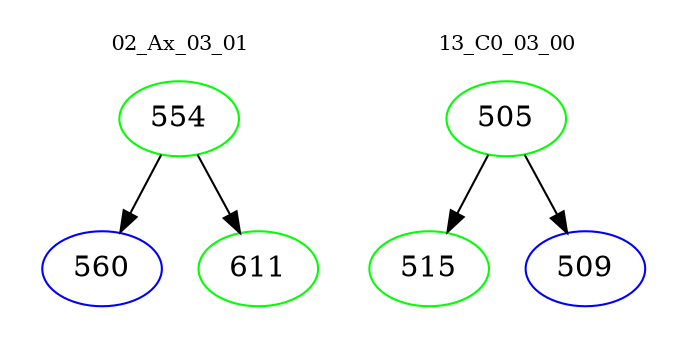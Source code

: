 digraph{
subgraph cluster_0 {
color = white
label = "02_Ax_03_01";
fontsize=10;
T0_554 [label="554", color="green"]
T0_554 -> T0_560 [color="black"]
T0_560 [label="560", color="blue"]
T0_554 -> T0_611 [color="black"]
T0_611 [label="611", color="green"]
}
subgraph cluster_1 {
color = white
label = "13_C0_03_00";
fontsize=10;
T1_505 [label="505", color="green"]
T1_505 -> T1_515 [color="black"]
T1_515 [label="515", color="green"]
T1_505 -> T1_509 [color="black"]
T1_509 [label="509", color="blue"]
}
}
